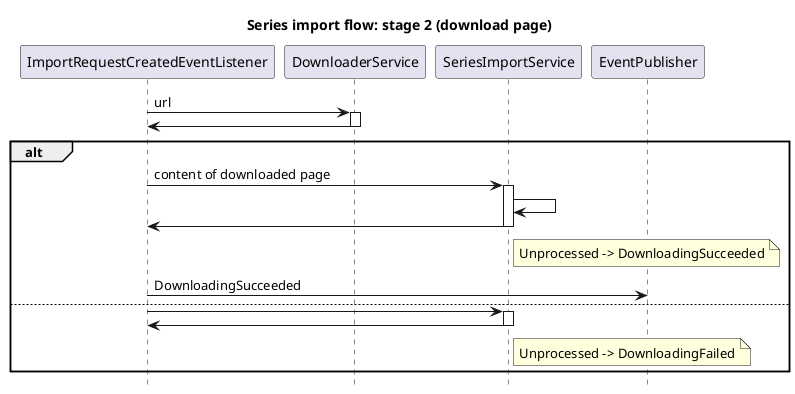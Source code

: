 @startuml

title Series import flow: stage 2 (download page)
hide footbox

participant ImportRequestCreatedEventListener
participant DownloaderService
participant SeriesImportService
participant EventPublisher

ImportRequestCreatedEventListener->DownloaderService: url
activate DownloaderService
DownloaderService->ImportRequestCreatedEventListener:
deactivate DownloaderService
alt
ImportRequestCreatedEventListener->SeriesImportService: content of downloaded page
activate SeriesImportService
SeriesImportService->SeriesImportService:
SeriesImportService->ImportRequestCreatedEventListener:
note right of SeriesImportService: Unprocessed -> DownloadingSucceeded
deactivate SeriesImportService
ImportRequestCreatedEventListener->EventPublisher: DownloadingSucceeded
else
ImportRequestCreatedEventListener->SeriesImportService:
activate SeriesImportService
SeriesImportService->ImportRequestCreatedEventListener:
note right of SeriesImportService: Unprocessed -> DownloadingFailed
deactivate SeriesImportService
end

@enduml